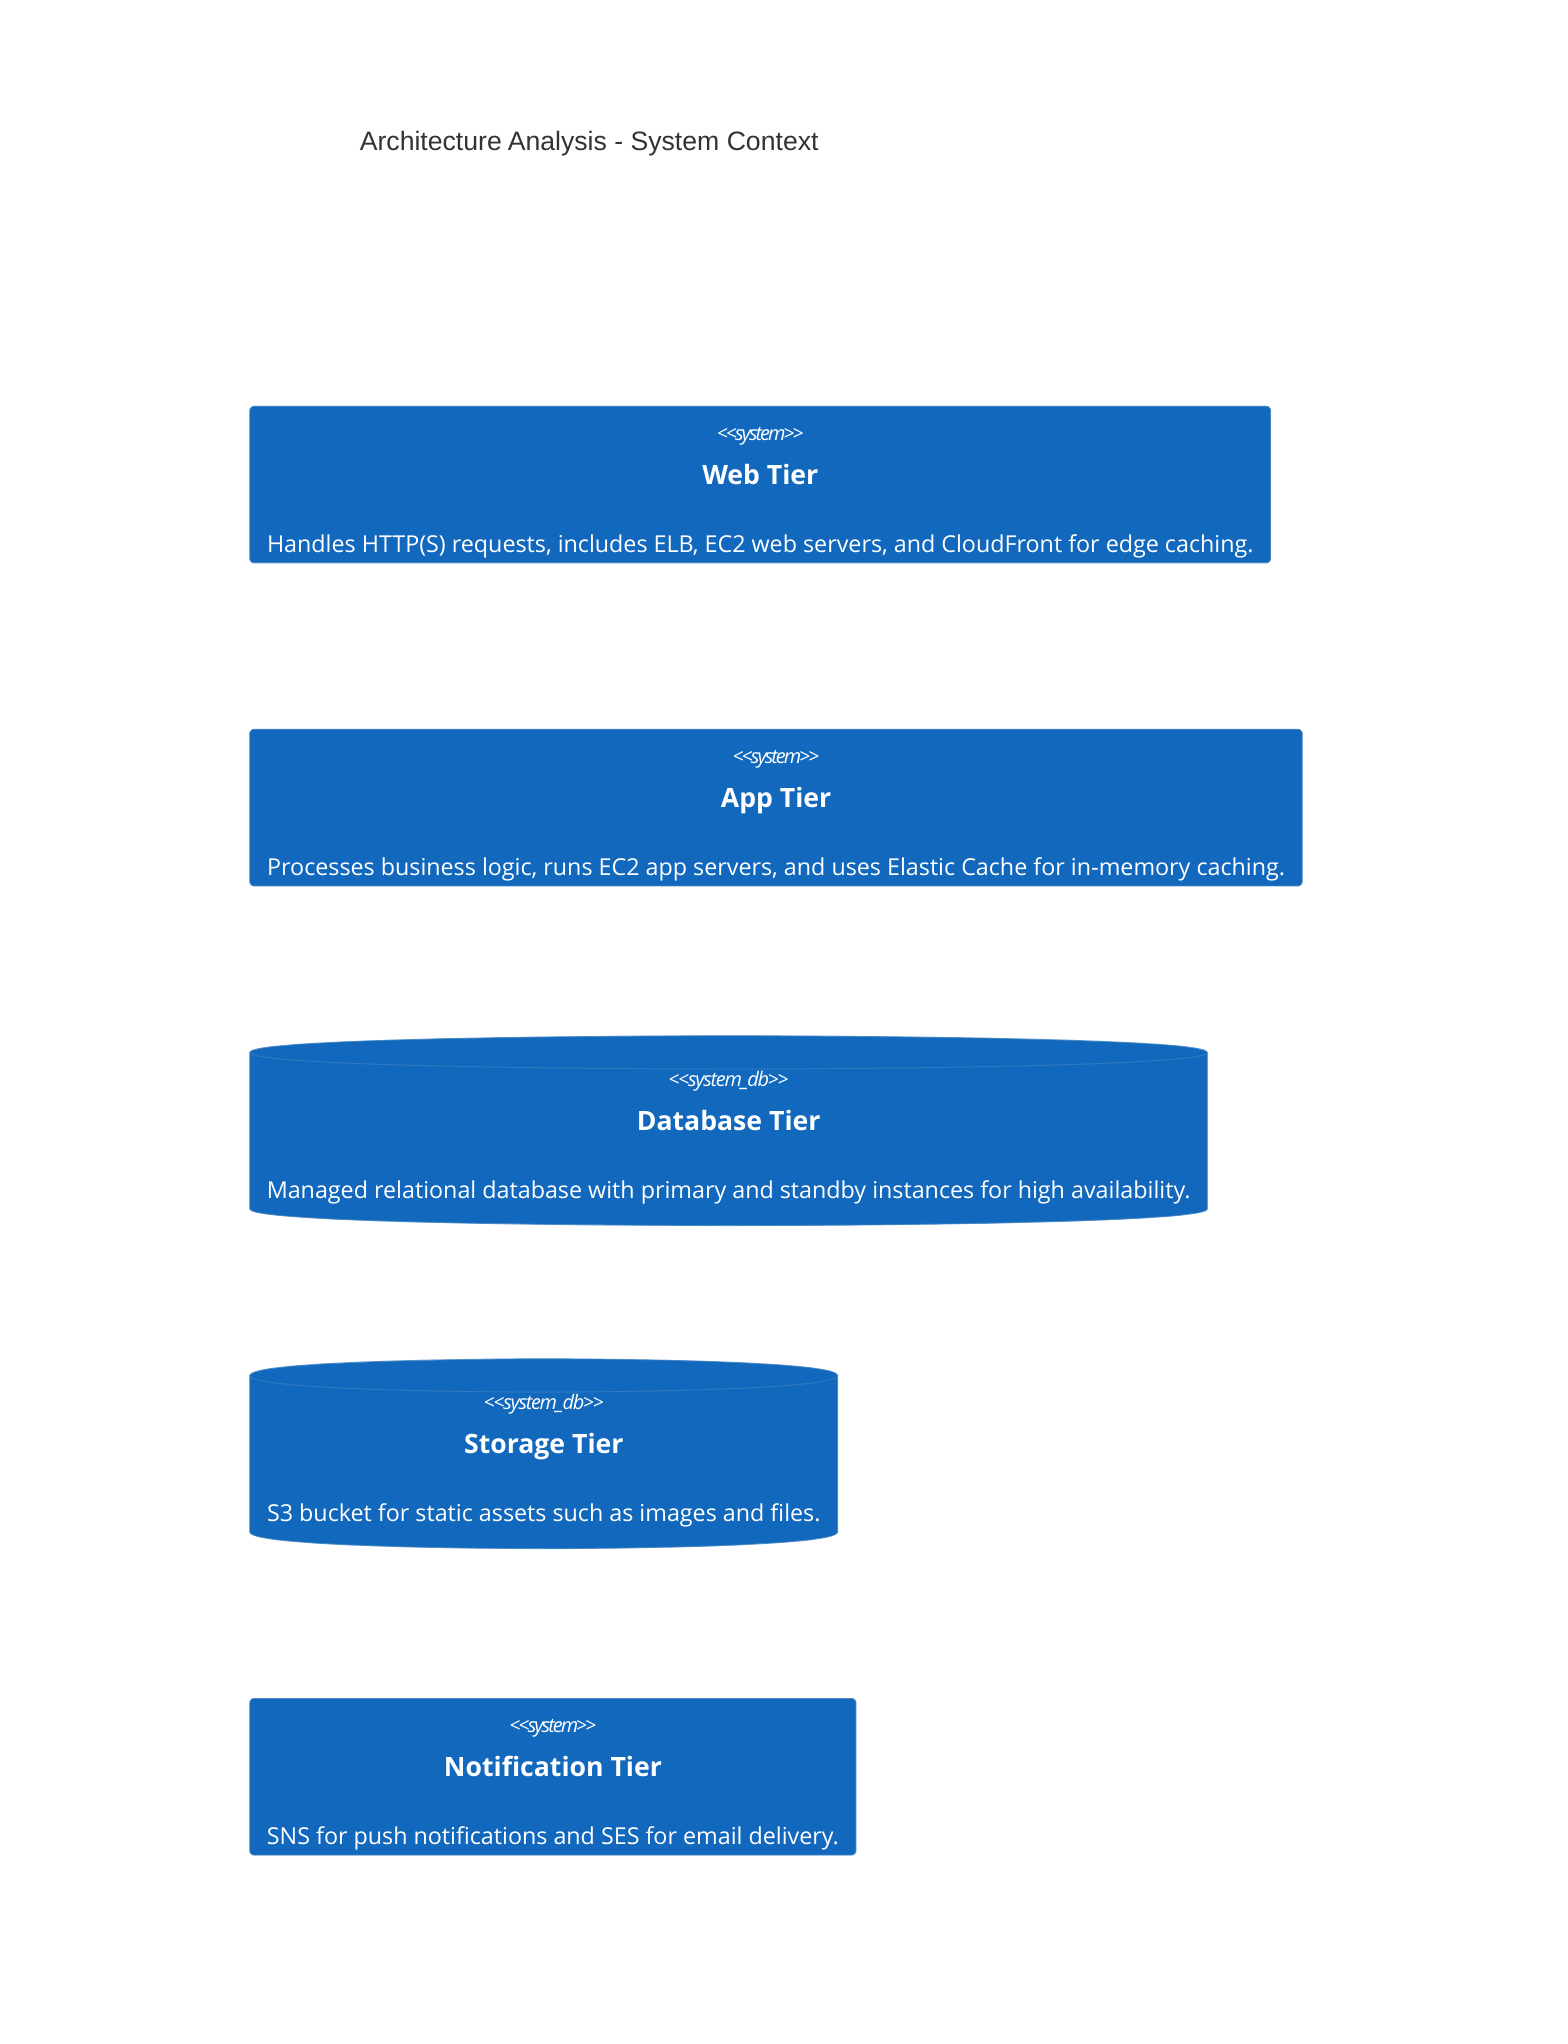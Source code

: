 C4Context
    title Architecture Analysis - System Context
    System(Web_Tier, "Web Tier", "Handles HTTP(S) requests, includes ELB, EC2 web servers, and CloudFront for edge caching.")
    System(App_Tier, "App Tier", "Processes business logic, runs EC2 app servers, and uses Elastic Cache for in‑memory caching.")
    SystemDb(Database_Tier, "Database Tier", "Managed relational database with primary and standby instances for high availability.")
    SystemDb(Storage_Tier, "Storage Tier", "S3 bucket for static assets such as images and files.")
    System(Notification_Tier, "Notification Tier", "SNS for push notifications and SES for email delivery.")